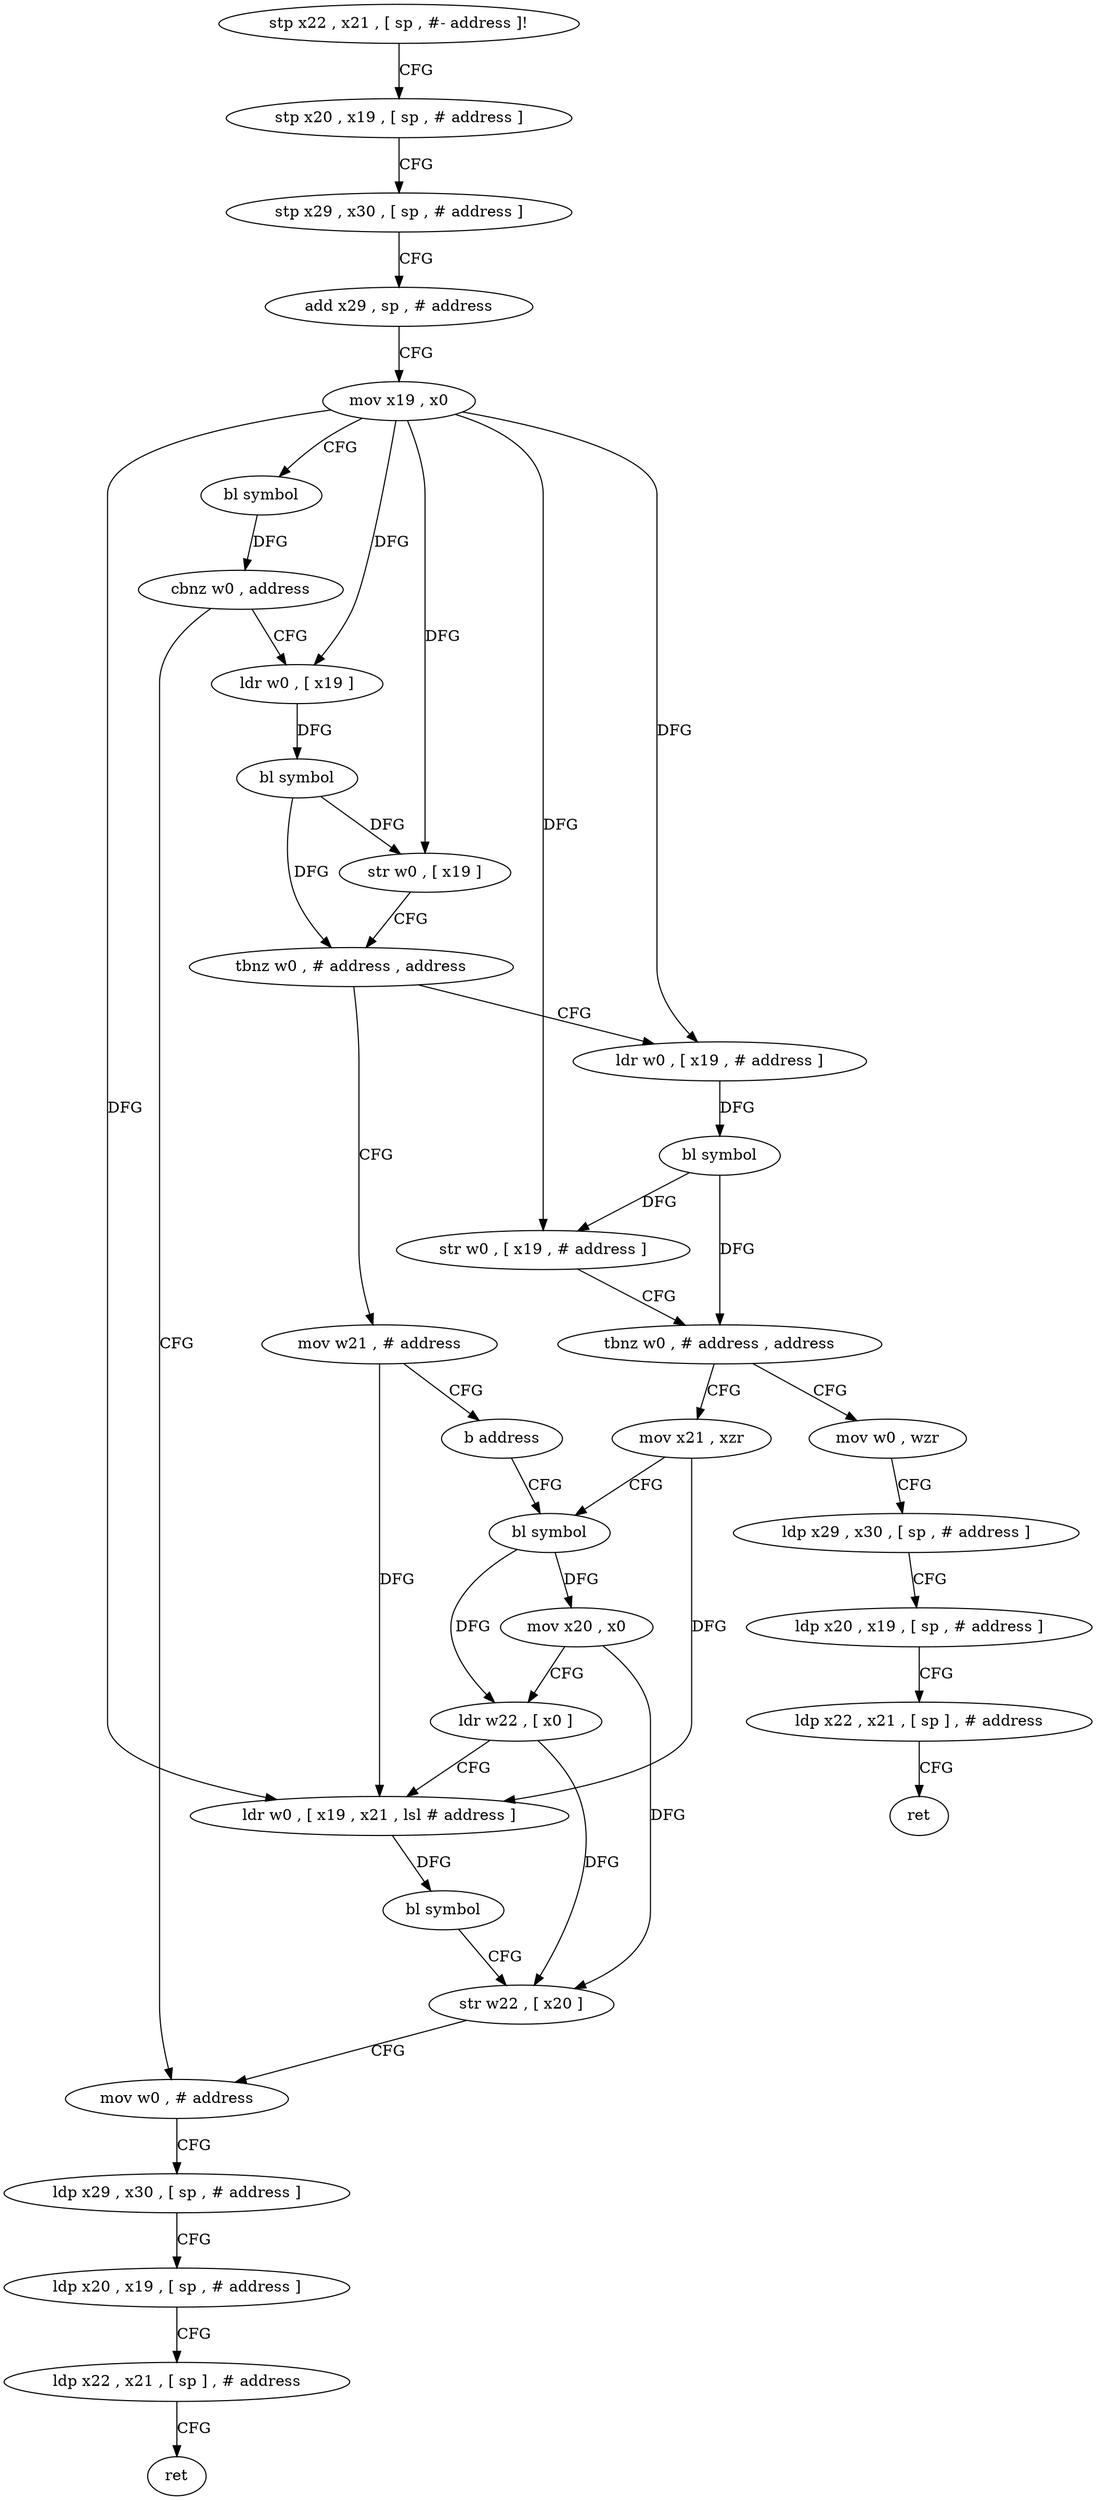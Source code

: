 digraph "func" {
"4235408" [label = "stp x22 , x21 , [ sp , #- address ]!" ]
"4235412" [label = "stp x20 , x19 , [ sp , # address ]" ]
"4235416" [label = "stp x29 , x30 , [ sp , # address ]" ]
"4235420" [label = "add x29 , sp , # address" ]
"4235424" [label = "mov x19 , x0" ]
"4235428" [label = "bl symbol" ]
"4235432" [label = "cbnz w0 , address" ]
"4235524" [label = "mov w0 , # address" ]
"4235436" [label = "ldr w0 , [ x19 ]" ]
"4235528" [label = "ldp x29 , x30 , [ sp , # address ]" ]
"4235532" [label = "ldp x20 , x19 , [ sp , # address ]" ]
"4235536" [label = "ldp x22 , x21 , [ sp ] , # address" ]
"4235540" [label = "ret" ]
"4235440" [label = "bl symbol" ]
"4235444" [label = "str w0 , [ x19 ]" ]
"4235448" [label = "tbnz w0 , # address , address" ]
"4235488" [label = "mov w21 , # address" ]
"4235452" [label = "ldr w0 , [ x19 , # address ]" ]
"4235492" [label = "b address" ]
"4235500" [label = "bl symbol" ]
"4235456" [label = "bl symbol" ]
"4235460" [label = "str w0 , [ x19 , # address ]" ]
"4235464" [label = "tbnz w0 , # address , address" ]
"4235496" [label = "mov x21 , xzr" ]
"4235468" [label = "mov w0 , wzr" ]
"4235504" [label = "mov x20 , x0" ]
"4235508" [label = "ldr w22 , [ x0 ]" ]
"4235512" [label = "ldr w0 , [ x19 , x21 , lsl # address ]" ]
"4235516" [label = "bl symbol" ]
"4235520" [label = "str w22 , [ x20 ]" ]
"4235472" [label = "ldp x29 , x30 , [ sp , # address ]" ]
"4235476" [label = "ldp x20 , x19 , [ sp , # address ]" ]
"4235480" [label = "ldp x22 , x21 , [ sp ] , # address" ]
"4235484" [label = "ret" ]
"4235408" -> "4235412" [ label = "CFG" ]
"4235412" -> "4235416" [ label = "CFG" ]
"4235416" -> "4235420" [ label = "CFG" ]
"4235420" -> "4235424" [ label = "CFG" ]
"4235424" -> "4235428" [ label = "CFG" ]
"4235424" -> "4235436" [ label = "DFG" ]
"4235424" -> "4235444" [ label = "DFG" ]
"4235424" -> "4235452" [ label = "DFG" ]
"4235424" -> "4235460" [ label = "DFG" ]
"4235424" -> "4235512" [ label = "DFG" ]
"4235428" -> "4235432" [ label = "DFG" ]
"4235432" -> "4235524" [ label = "CFG" ]
"4235432" -> "4235436" [ label = "CFG" ]
"4235524" -> "4235528" [ label = "CFG" ]
"4235436" -> "4235440" [ label = "DFG" ]
"4235528" -> "4235532" [ label = "CFG" ]
"4235532" -> "4235536" [ label = "CFG" ]
"4235536" -> "4235540" [ label = "CFG" ]
"4235440" -> "4235444" [ label = "DFG" ]
"4235440" -> "4235448" [ label = "DFG" ]
"4235444" -> "4235448" [ label = "CFG" ]
"4235448" -> "4235488" [ label = "CFG" ]
"4235448" -> "4235452" [ label = "CFG" ]
"4235488" -> "4235492" [ label = "CFG" ]
"4235488" -> "4235512" [ label = "DFG" ]
"4235452" -> "4235456" [ label = "DFG" ]
"4235492" -> "4235500" [ label = "CFG" ]
"4235500" -> "4235504" [ label = "DFG" ]
"4235500" -> "4235508" [ label = "DFG" ]
"4235456" -> "4235460" [ label = "DFG" ]
"4235456" -> "4235464" [ label = "DFG" ]
"4235460" -> "4235464" [ label = "CFG" ]
"4235464" -> "4235496" [ label = "CFG" ]
"4235464" -> "4235468" [ label = "CFG" ]
"4235496" -> "4235500" [ label = "CFG" ]
"4235496" -> "4235512" [ label = "DFG" ]
"4235468" -> "4235472" [ label = "CFG" ]
"4235504" -> "4235508" [ label = "CFG" ]
"4235504" -> "4235520" [ label = "DFG" ]
"4235508" -> "4235512" [ label = "CFG" ]
"4235508" -> "4235520" [ label = "DFG" ]
"4235512" -> "4235516" [ label = "DFG" ]
"4235516" -> "4235520" [ label = "CFG" ]
"4235520" -> "4235524" [ label = "CFG" ]
"4235472" -> "4235476" [ label = "CFG" ]
"4235476" -> "4235480" [ label = "CFG" ]
"4235480" -> "4235484" [ label = "CFG" ]
}
